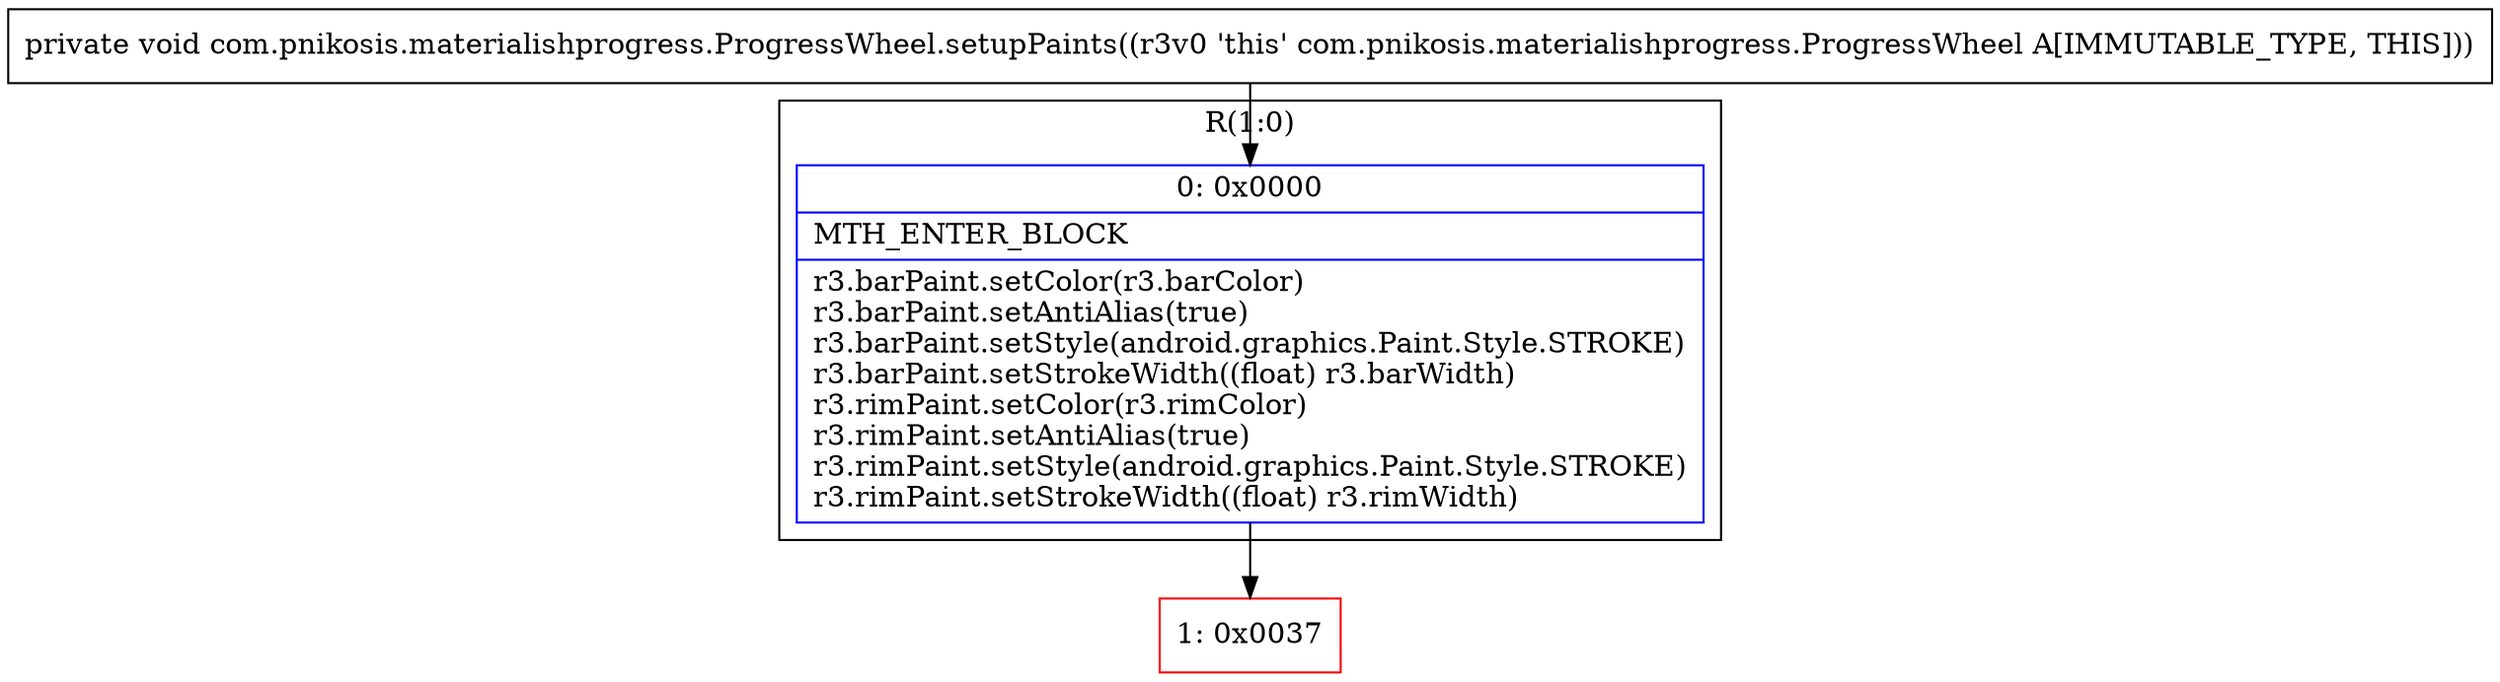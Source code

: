 digraph "CFG forcom.pnikosis.materialishprogress.ProgressWheel.setupPaints()V" {
subgraph cluster_Region_864804567 {
label = "R(1:0)";
node [shape=record,color=blue];
Node_0 [shape=record,label="{0\:\ 0x0000|MTH_ENTER_BLOCK\l|r3.barPaint.setColor(r3.barColor)\lr3.barPaint.setAntiAlias(true)\lr3.barPaint.setStyle(android.graphics.Paint.Style.STROKE)\lr3.barPaint.setStrokeWidth((float) r3.barWidth)\lr3.rimPaint.setColor(r3.rimColor)\lr3.rimPaint.setAntiAlias(true)\lr3.rimPaint.setStyle(android.graphics.Paint.Style.STROKE)\lr3.rimPaint.setStrokeWidth((float) r3.rimWidth)\l}"];
}
Node_1 [shape=record,color=red,label="{1\:\ 0x0037}"];
MethodNode[shape=record,label="{private void com.pnikosis.materialishprogress.ProgressWheel.setupPaints((r3v0 'this' com.pnikosis.materialishprogress.ProgressWheel A[IMMUTABLE_TYPE, THIS])) }"];
MethodNode -> Node_0;
Node_0 -> Node_1;
}

